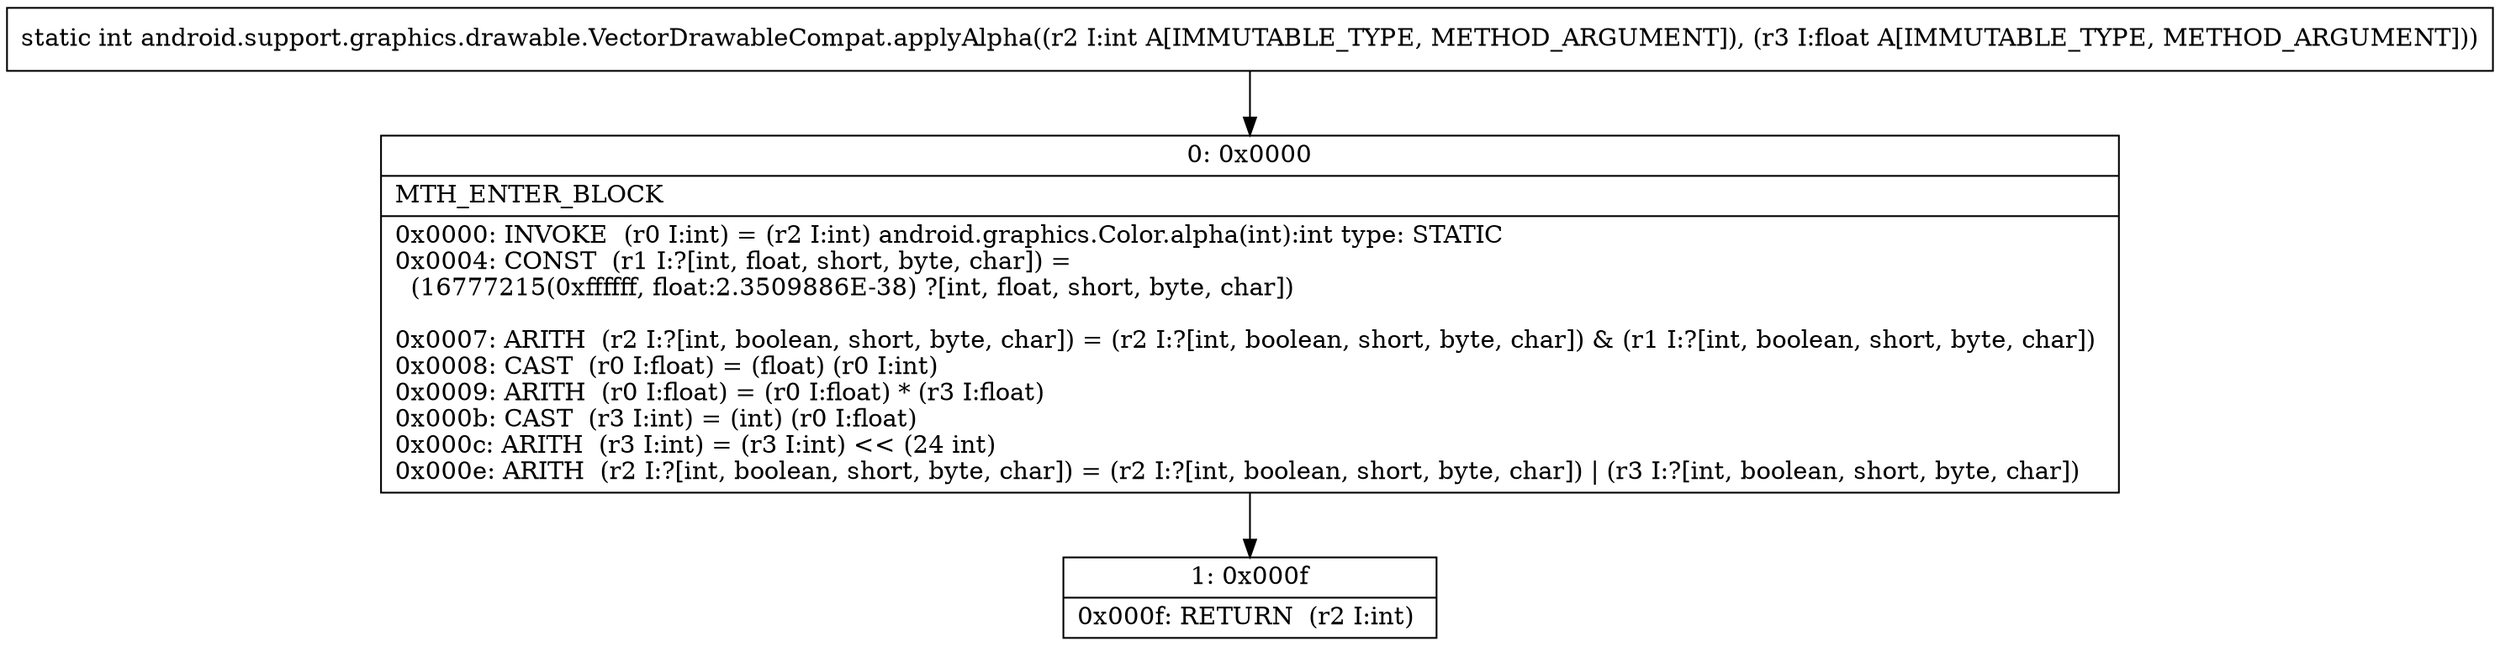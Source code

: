 digraph "CFG forandroid.support.graphics.drawable.VectorDrawableCompat.applyAlpha(IF)I" {
Node_0 [shape=record,label="{0\:\ 0x0000|MTH_ENTER_BLOCK\l|0x0000: INVOKE  (r0 I:int) = (r2 I:int) android.graphics.Color.alpha(int):int type: STATIC \l0x0004: CONST  (r1 I:?[int, float, short, byte, char]) = \l  (16777215(0xffffff, float:2.3509886E\-38) ?[int, float, short, byte, char])\l \l0x0007: ARITH  (r2 I:?[int, boolean, short, byte, char]) = (r2 I:?[int, boolean, short, byte, char]) & (r1 I:?[int, boolean, short, byte, char]) \l0x0008: CAST  (r0 I:float) = (float) (r0 I:int) \l0x0009: ARITH  (r0 I:float) = (r0 I:float) * (r3 I:float) \l0x000b: CAST  (r3 I:int) = (int) (r0 I:float) \l0x000c: ARITH  (r3 I:int) = (r3 I:int) \<\< (24 int) \l0x000e: ARITH  (r2 I:?[int, boolean, short, byte, char]) = (r2 I:?[int, boolean, short, byte, char]) \| (r3 I:?[int, boolean, short, byte, char]) \l}"];
Node_1 [shape=record,label="{1\:\ 0x000f|0x000f: RETURN  (r2 I:int) \l}"];
MethodNode[shape=record,label="{static int android.support.graphics.drawable.VectorDrawableCompat.applyAlpha((r2 I:int A[IMMUTABLE_TYPE, METHOD_ARGUMENT]), (r3 I:float A[IMMUTABLE_TYPE, METHOD_ARGUMENT])) }"];
MethodNode -> Node_0;
Node_0 -> Node_1;
}

